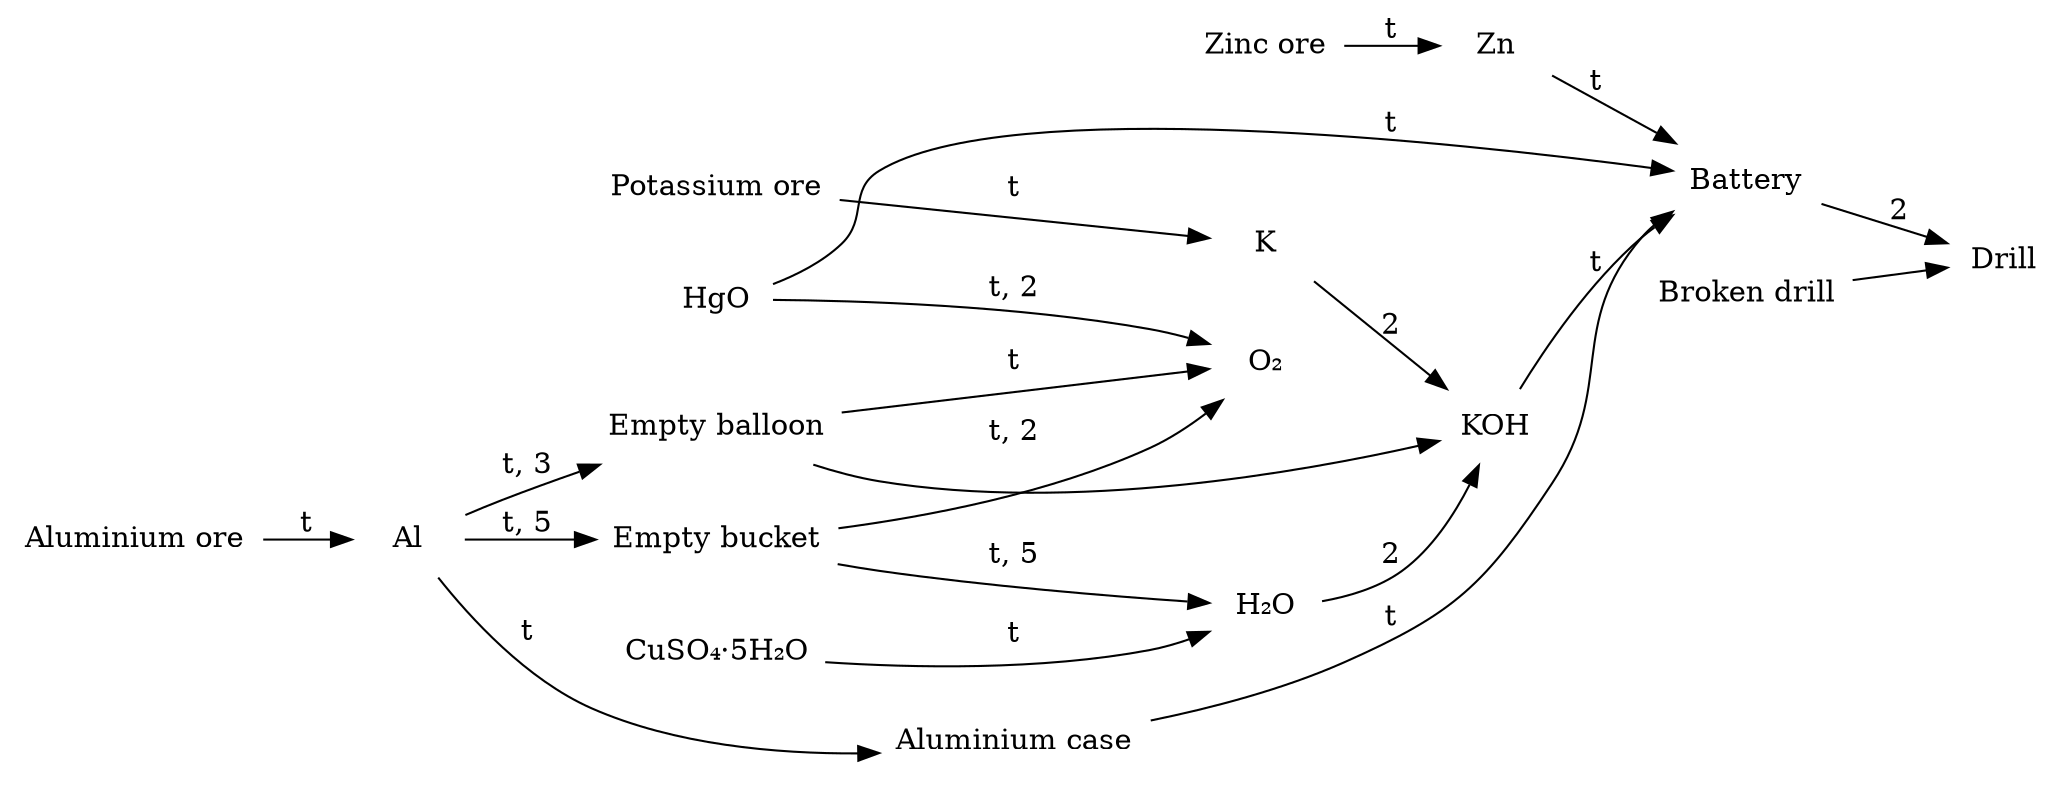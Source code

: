 digraph {
    rankdir="LR"
    node [shape=none]

    "Aluminium ore" -> "Al" [label = "t"]
    "Potassium ore" -> "K" [label = "t"]
    "Zinc ore" -> "Zn" [label = "t"]

    "Al" -> "Empty bucket" [label = "t, 5"]
    "Al" -> "Empty balloon" [label = "t, 3"]

    "HgO" -> "O₂" [label = "t, 2"]
    "Empty balloon" -> "O₂" [label = "t"]
    "Empty bucket" -> "O₂" [label = "t, 2"]

    "Empty bucket" -> "H₂O" [label = "t, 5"]
    "CuSO₄·5H₂O" -> "H₂O" [label = "t"]

    "Al" -> "Aluminium case" [label = "t"]

    "HgO" -> "Battery" [label = "t"]
    "KOH" -> "Battery" [label = "t"]
    "Zn" -> "Battery" [label = "t"]
    "Aluminium case" -> "Battery" [label = "t"]

    "K" -> "KOH" [label = "2"]
    "H₂O" -> "KOH" [label = "2"]
    "Empty balloon" -> "KOH"

    "Broken drill" -> "Drill"
    "Battery" -> "Drill" [label = "2"]
}